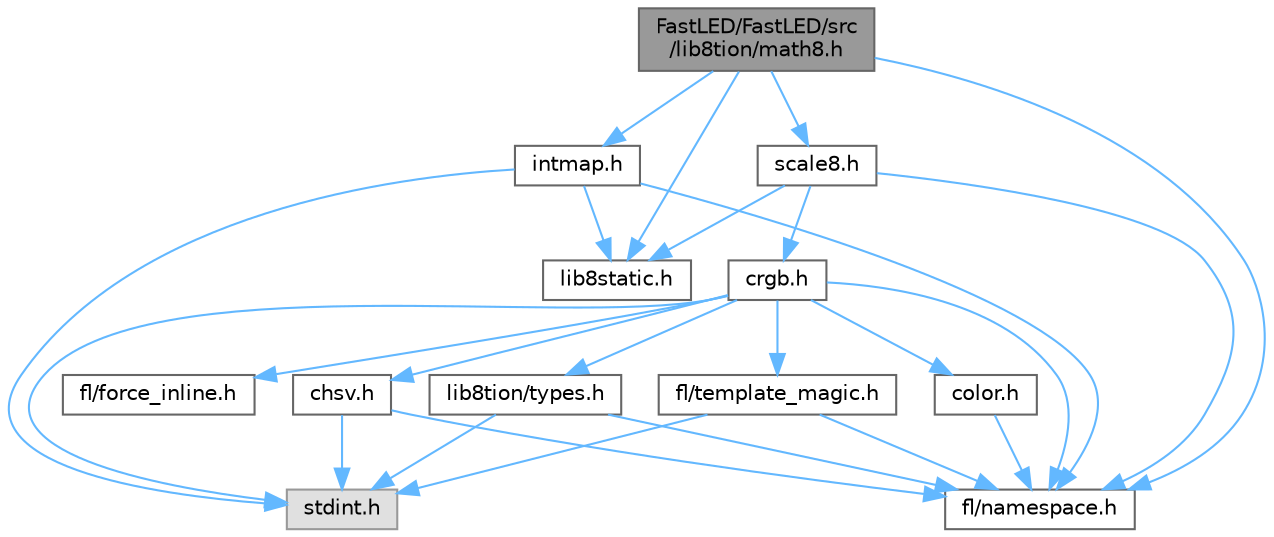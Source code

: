digraph "FastLED/FastLED/src/lib8tion/math8.h"
{
 // LATEX_PDF_SIZE
  bgcolor="transparent";
  edge [fontname=Helvetica,fontsize=10,labelfontname=Helvetica,labelfontsize=10];
  node [fontname=Helvetica,fontsize=10,shape=box,height=0.2,width=0.4];
  Node1 [id="Node000001",label="FastLED/FastLED/src\l/lib8tion/math8.h",height=0.2,width=0.4,color="gray40", fillcolor="grey60", style="filled", fontcolor="black",tooltip="Fast, efficient 8-bit math functions specifically designed for high-performance LED programming."];
  Node1 -> Node2 [id="edge1_Node000001_Node000002",color="steelblue1",style="solid",tooltip=" "];
  Node2 [id="Node000002",label="scale8.h",height=0.2,width=0.4,color="grey40", fillcolor="white", style="filled",URL="$db/d91/scale8_8h.html",tooltip="Fast, efficient 8-bit scaling functions specifically designed for high-performance LED programming."];
  Node2 -> Node3 [id="edge2_Node000002_Node000003",color="steelblue1",style="solid",tooltip=" "];
  Node3 [id="Node000003",label="lib8static.h",height=0.2,width=0.4,color="grey40", fillcolor="white", style="filled",URL="$d4/d7a/lib8static_8h.html",tooltip="Defines static inlining macros for lib8tion functions."];
  Node2 -> Node4 [id="edge3_Node000002_Node000004",color="steelblue1",style="solid",tooltip=" "];
  Node4 [id="Node000004",label="crgb.h",height=0.2,width=0.4,color="grey40", fillcolor="white", style="filled",URL="$db/dd1/crgb_8h.html",tooltip="Defines the red, green, and blue (RGB) pixel struct."];
  Node4 -> Node5 [id="edge4_Node000004_Node000005",color="steelblue1",style="solid",tooltip=" "];
  Node5 [id="Node000005",label="stdint.h",height=0.2,width=0.4,color="grey60", fillcolor="#E0E0E0", style="filled",tooltip=" "];
  Node4 -> Node6 [id="edge5_Node000004_Node000006",color="steelblue1",style="solid",tooltip=" "];
  Node6 [id="Node000006",label="chsv.h",height=0.2,width=0.4,color="grey40", fillcolor="white", style="filled",URL="$d8/dd0/chsv_8h.html",tooltip="Defines the hue, saturation, and value (HSV) pixel struct."];
  Node6 -> Node5 [id="edge6_Node000006_Node000005",color="steelblue1",style="solid",tooltip=" "];
  Node6 -> Node7 [id="edge7_Node000006_Node000007",color="steelblue1",style="solid",tooltip=" "];
  Node7 [id="Node000007",label="fl/namespace.h",height=0.2,width=0.4,color="grey40", fillcolor="white", style="filled",URL="$df/d2a/namespace_8h.html",tooltip="Implements the FastLED namespace macros."];
  Node4 -> Node7 [id="edge8_Node000004_Node000007",color="steelblue1",style="solid",tooltip=" "];
  Node4 -> Node8 [id="edge9_Node000004_Node000008",color="steelblue1",style="solid",tooltip=" "];
  Node8 [id="Node000008",label="color.h",height=0.2,width=0.4,color="grey40", fillcolor="white", style="filled",URL="$d2/d6b/src_2color_8h.html",tooltip="Contains definitions for color correction and temperature."];
  Node8 -> Node7 [id="edge10_Node000008_Node000007",color="steelblue1",style="solid",tooltip=" "];
  Node4 -> Node9 [id="edge11_Node000004_Node000009",color="steelblue1",style="solid",tooltip=" "];
  Node9 [id="Node000009",label="lib8tion/types.h",height=0.2,width=0.4,color="grey40", fillcolor="white", style="filled",URL="$d9/ddf/lib8tion_2types_8h.html",tooltip="Defines fractional types used for lib8tion functions."];
  Node9 -> Node5 [id="edge12_Node000009_Node000005",color="steelblue1",style="solid",tooltip=" "];
  Node9 -> Node7 [id="edge13_Node000009_Node000007",color="steelblue1",style="solid",tooltip=" "];
  Node4 -> Node10 [id="edge14_Node000004_Node000010",color="steelblue1",style="solid",tooltip=" "];
  Node10 [id="Node000010",label="fl/force_inline.h",height=0.2,width=0.4,color="grey40", fillcolor="white", style="filled",URL="$d8/d2d/fl_2force__inline_8h.html",tooltip=" "];
  Node4 -> Node11 [id="edge15_Node000004_Node000011",color="steelblue1",style="solid",tooltip=" "];
  Node11 [id="Node000011",label="fl/template_magic.h",height=0.2,width=0.4,color="grey40", fillcolor="white", style="filled",URL="$d8/d0c/template__magic_8h.html",tooltip=" "];
  Node11 -> Node5 [id="edge16_Node000011_Node000005",color="steelblue1",style="solid",tooltip=" "];
  Node11 -> Node7 [id="edge17_Node000011_Node000007",color="steelblue1",style="solid",tooltip=" "];
  Node2 -> Node7 [id="edge18_Node000002_Node000007",color="steelblue1",style="solid",tooltip=" "];
  Node1 -> Node3 [id="edge19_Node000001_Node000003",color="steelblue1",style="solid",tooltip=" "];
  Node1 -> Node12 [id="edge20_Node000001_Node000012",color="steelblue1",style="solid",tooltip=" "];
  Node12 [id="Node000012",label="intmap.h",height=0.2,width=0.4,color="grey40", fillcolor="white", style="filled",URL="$d8/d54/intmap_8h.html",tooltip="Defines integer mapping functions."];
  Node12 -> Node7 [id="edge21_Node000012_Node000007",color="steelblue1",style="solid",tooltip=" "];
  Node12 -> Node3 [id="edge22_Node000012_Node000003",color="steelblue1",style="solid",tooltip=" "];
  Node12 -> Node5 [id="edge23_Node000012_Node000005",color="steelblue1",style="solid",tooltip=" "];
  Node1 -> Node7 [id="edge24_Node000001_Node000007",color="steelblue1",style="solid",tooltip=" "];
}
